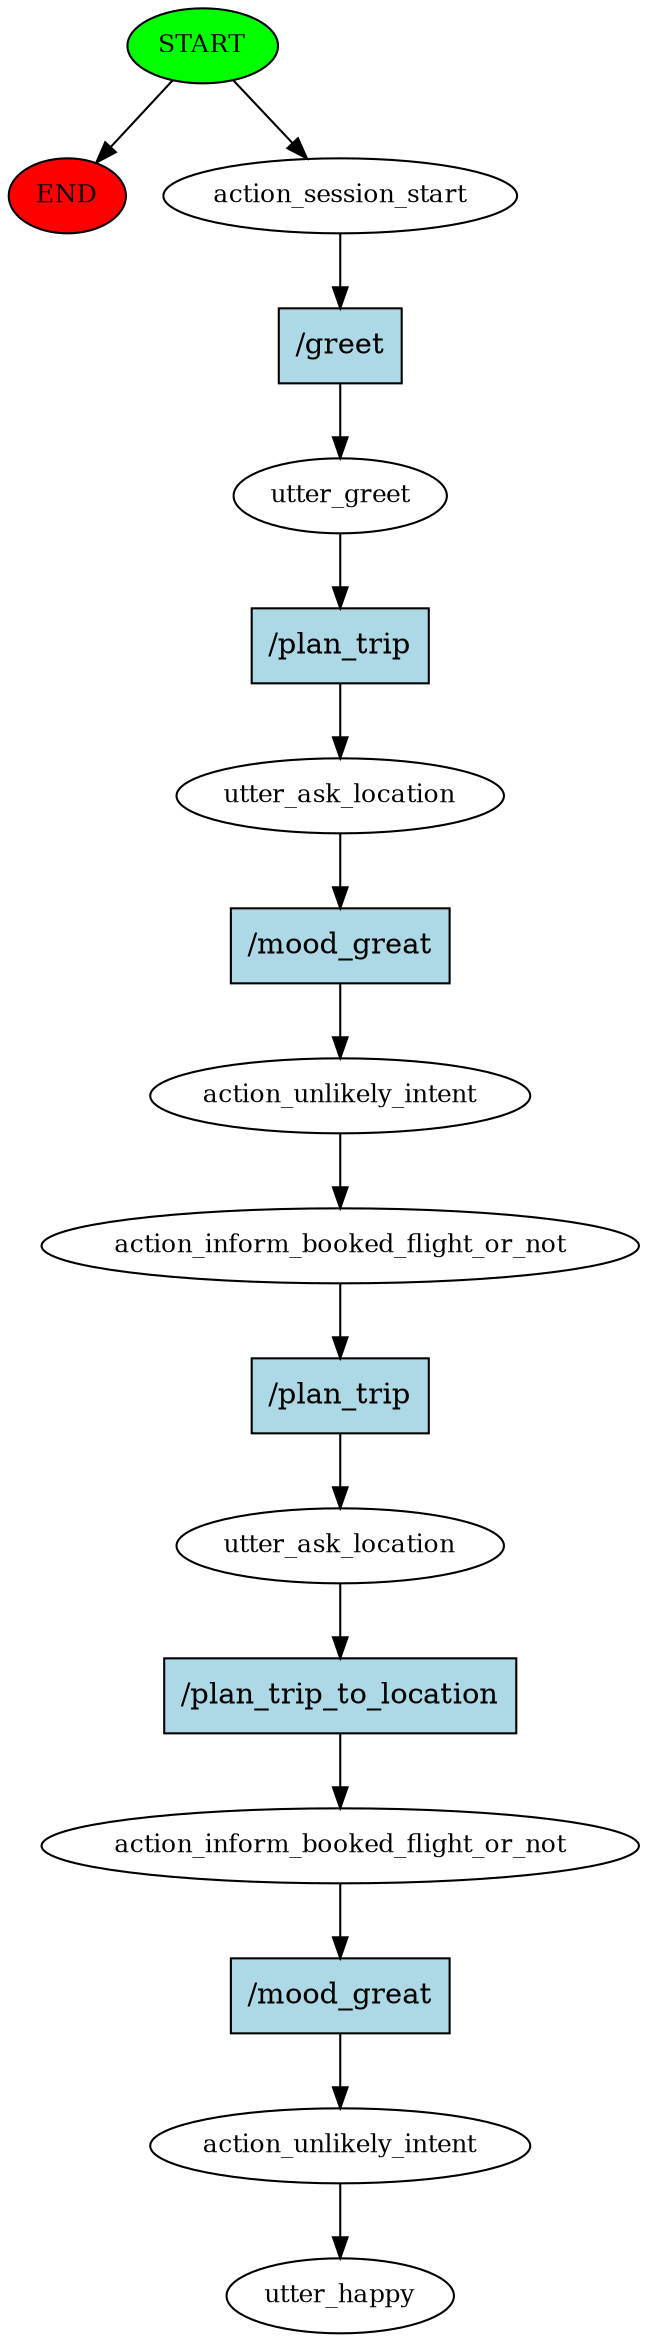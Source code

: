 digraph  {
0 [class="start active", fillcolor=green, fontsize=12, label=START, style=filled];
"-1" [class=end, fillcolor=red, fontsize=12, label=END, style=filled];
1 [class=active, fontsize=12, label=action_session_start];
2 [class=active, fontsize=12, label=utter_greet];
3 [class=active, fontsize=12, label=utter_ask_location];
4 [class=active, fontsize=12, label=action_unlikely_intent];
5 [class=active, fontsize=12, label=action_inform_booked_flight_or_not];
6 [class=active, fontsize=12, label=utter_ask_location];
7 [class=active, fontsize=12, label=action_inform_booked_flight_or_not];
8 [class=active, fontsize=12, label=action_unlikely_intent];
9 [class="dashed active", fontsize=12, label=utter_happy];
10 [class="intent active", fillcolor=lightblue, label="/greet", shape=rect, style=filled];
11 [class="intent active", fillcolor=lightblue, label="/plan_trip", shape=rect, style=filled];
12 [class="intent active", fillcolor=lightblue, label="/mood_great", shape=rect, style=filled];
13 [class="intent active", fillcolor=lightblue, label="/plan_trip", shape=rect, style=filled];
14 [class="intent active", fillcolor=lightblue, label="/plan_trip_to_location", shape=rect, style=filled];
15 [class="intent active", fillcolor=lightblue, label="/mood_great", shape=rect, style=filled];
0 -> "-1"  [class="", key=NONE, label=""];
0 -> 1  [class=active, key=NONE, label=""];
1 -> 10  [class=active, key=0];
2 -> 11  [class=active, key=0];
3 -> 12  [class=active, key=0];
4 -> 5  [class=active, key=NONE, label=""];
5 -> 13  [class=active, key=0];
6 -> 14  [class=active, key=0];
7 -> 15  [class=active, key=0];
8 -> 9  [class=active, key=NONE, label=""];
10 -> 2  [class=active, key=0];
11 -> 3  [class=active, key=0];
12 -> 4  [class=active, key=0];
13 -> 6  [class=active, key=0];
14 -> 7  [class=active, key=0];
15 -> 8  [class=active, key=0];
}
